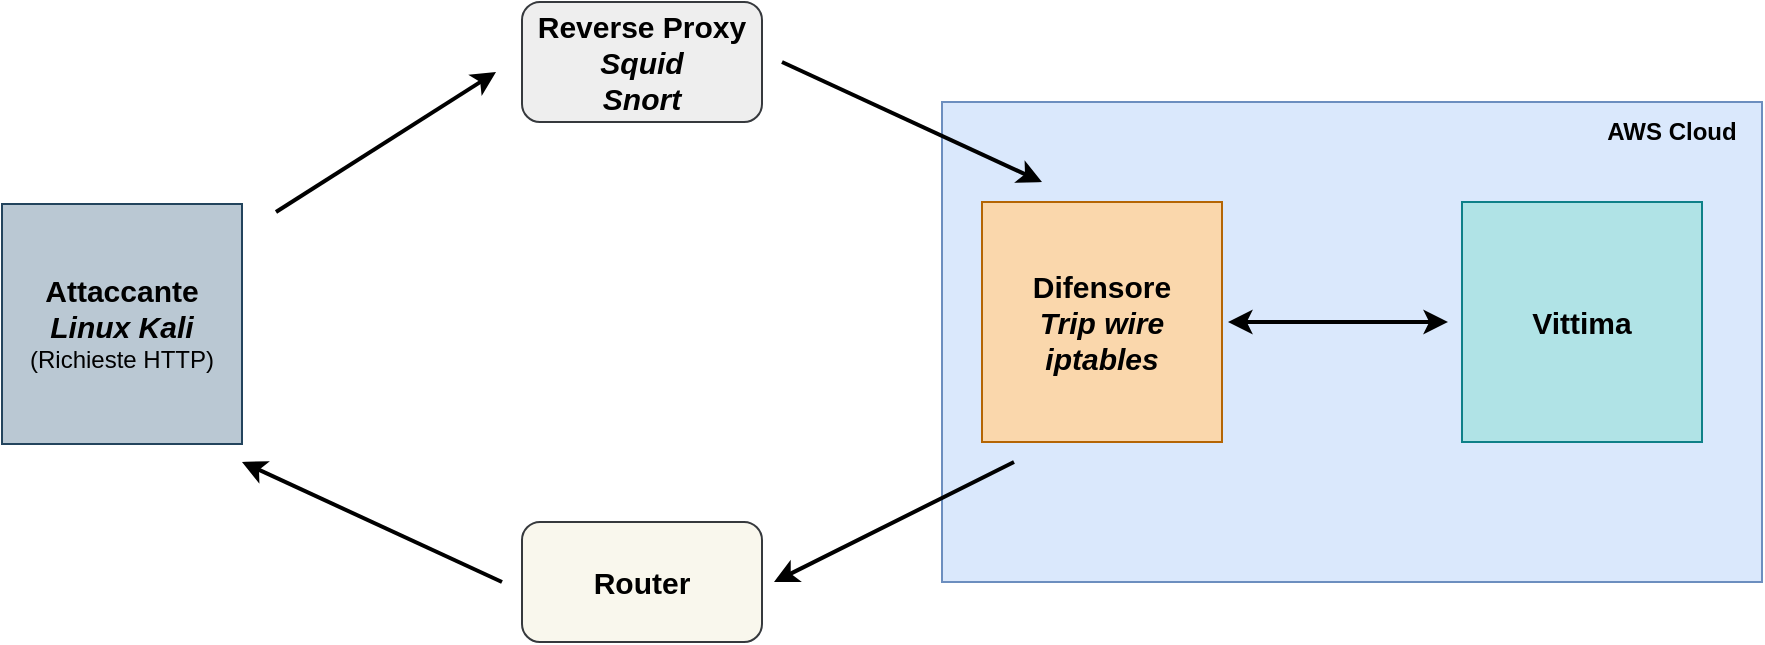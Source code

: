 <mxfile version="22.0.0" type="device">
  <diagram name="Page-1" id="G_46Ibd87XMwWbNHQ8Hr">
    <mxGraphModel dx="1226" dy="508" grid="1" gridSize="10" guides="1" tooltips="1" connect="1" arrows="1" fold="1" page="1" pageScale="1" pageWidth="1169" pageHeight="827" math="0" shadow="0">
      <root>
        <mxCell id="0" />
        <mxCell id="1" parent="0" />
        <mxCell id="f9FQxa9d2ZdBtJksNgBv-17" value="" style="rounded=0;whiteSpace=wrap;html=1;fillColor=#dae8fc;strokeColor=#6c8ebf;" vertex="1" parent="1">
          <mxGeometry x="620" y="150" width="410" height="240" as="geometry" />
        </mxCell>
        <mxCell id="f9FQxa9d2ZdBtJksNgBv-1" value="&lt;div&gt;&lt;b&gt;&lt;font style=&quot;font-size: 15px;&quot;&gt;Attaccante&lt;/font&gt;&lt;/b&gt;&lt;/div&gt;&lt;div&gt;&lt;b&gt;&lt;font style=&quot;font-size: 15px;&quot;&gt;&lt;i&gt;Linux Kali&lt;/i&gt;&lt;/font&gt;&lt;/b&gt;&lt;/div&gt;&lt;div&gt;&lt;span style=&quot;&quot;&gt;&lt;font style=&quot;font-size: 12px;&quot;&gt;(Richieste HTTP)&lt;/font&gt;&lt;/span&gt;&lt;b style=&quot;&quot;&gt;&lt;font style=&quot;font-size: 12px;&quot;&gt;&lt;br&gt;&lt;/font&gt;&lt;/b&gt;&lt;/div&gt;" style="whiteSpace=wrap;html=1;aspect=fixed;fillColor=#bac8d3;strokeColor=#23445d;" vertex="1" parent="1">
          <mxGeometry x="150" y="201" width="120" height="120" as="geometry" />
        </mxCell>
        <mxCell id="f9FQxa9d2ZdBtJksNgBv-2" value="&lt;div&gt;&lt;font style=&quot;font-size: 15px;&quot;&gt;&lt;b&gt;Reverse Proxy&lt;/b&gt;&lt;/font&gt;&lt;/div&gt;&lt;div&gt;&lt;i&gt;&lt;font style=&quot;font-size: 15px;&quot;&gt;&lt;b&gt;Squid&lt;/b&gt;&lt;/font&gt;&lt;/i&gt;&lt;/div&gt;&lt;div&gt;&lt;i&gt;&lt;font style=&quot;font-size: 15px;&quot;&gt;&lt;b&gt;Snort&lt;br&gt;&lt;/b&gt;&lt;/font&gt;&lt;/i&gt;&lt;/div&gt;" style="rounded=1;whiteSpace=wrap;html=1;fillColor=#eeeeee;strokeColor=#36393d;" vertex="1" parent="1">
          <mxGeometry x="410" y="100" width="120" height="60" as="geometry" />
        </mxCell>
        <mxCell id="f9FQxa9d2ZdBtJksNgBv-3" value="&lt;div&gt;&lt;font style=&quot;font-size: 15px;&quot;&gt;&lt;b&gt;Router&lt;/b&gt;&lt;/font&gt;&lt;/div&gt;" style="rounded=1;whiteSpace=wrap;html=1;fillColor=#f9f7ed;strokeColor=#36393d;" vertex="1" parent="1">
          <mxGeometry x="410" y="360" width="120" height="60" as="geometry" />
        </mxCell>
        <mxCell id="f9FQxa9d2ZdBtJksNgBv-7" value="&lt;b&gt;&lt;font style=&quot;font-size: 15px;&quot;&gt;Vittima&lt;/font&gt;&lt;/b&gt;" style="whiteSpace=wrap;html=1;aspect=fixed;fillColor=#b0e3e6;strokeColor=#0e8088;" vertex="1" parent="1">
          <mxGeometry x="880" y="200" width="120" height="120" as="geometry" />
        </mxCell>
        <mxCell id="f9FQxa9d2ZdBtJksNgBv-8" value="&lt;div&gt;&lt;b&gt;&lt;font style=&quot;font-size: 15px;&quot;&gt;Difensore&lt;/font&gt;&lt;/b&gt;&lt;/div&gt;&lt;div&gt;&lt;i&gt;&lt;b&gt;&lt;font style=&quot;font-size: 15px;&quot;&gt;Trip wire&lt;/font&gt;&lt;/b&gt;&lt;/i&gt;&lt;/div&gt;&lt;div&gt;&lt;i&gt;&lt;font style=&quot;font-size: 15px;&quot;&gt;&lt;b&gt;iptables&lt;/b&gt;&lt;/font&gt;&lt;/i&gt;&lt;/div&gt;" style="whiteSpace=wrap;html=1;aspect=fixed;fillColor=#fad7ac;strokeColor=#b46504;" vertex="1" parent="1">
          <mxGeometry x="640" y="200" width="120" height="120" as="geometry" />
        </mxCell>
        <mxCell id="f9FQxa9d2ZdBtJksNgBv-9" value="" style="endArrow=classic;startArrow=classic;html=1;rounded=0;exitX=1;exitY=0.5;exitDx=0;exitDy=0;strokeWidth=2;" edge="1" parent="1">
          <mxGeometry width="50" height="50" relative="1" as="geometry">
            <mxPoint x="763" y="260" as="sourcePoint" />
            <mxPoint x="873" y="260" as="targetPoint" />
          </mxGeometry>
        </mxCell>
        <mxCell id="f9FQxa9d2ZdBtJksNgBv-11" value="" style="endArrow=classic;html=1;rounded=0;entryX=1;entryY=0.5;entryDx=0;entryDy=0;strokeWidth=2;" edge="1" parent="1">
          <mxGeometry width="50" height="50" relative="1" as="geometry">
            <mxPoint x="656" y="330" as="sourcePoint" />
            <mxPoint x="536" y="390" as="targetPoint" />
          </mxGeometry>
        </mxCell>
        <mxCell id="f9FQxa9d2ZdBtJksNgBv-13" value="" style="endArrow=classic;html=1;rounded=0;strokeWidth=2;" edge="1" parent="1">
          <mxGeometry width="50" height="50" relative="1" as="geometry">
            <mxPoint x="287" y="205" as="sourcePoint" />
            <mxPoint x="397" y="135" as="targetPoint" />
          </mxGeometry>
        </mxCell>
        <mxCell id="f9FQxa9d2ZdBtJksNgBv-14" value="" style="endArrow=classic;html=1;rounded=0;strokeWidth=2;" edge="1" parent="1">
          <mxGeometry width="50" height="50" relative="1" as="geometry">
            <mxPoint x="540" y="130" as="sourcePoint" />
            <mxPoint x="670" y="190" as="targetPoint" />
          </mxGeometry>
        </mxCell>
        <mxCell id="f9FQxa9d2ZdBtJksNgBv-15" value="" style="endArrow=classic;html=1;rounded=0;strokeWidth=2;" edge="1" parent="1">
          <mxGeometry width="50" height="50" relative="1" as="geometry">
            <mxPoint x="400" y="390" as="sourcePoint" />
            <mxPoint x="270" y="330" as="targetPoint" />
          </mxGeometry>
        </mxCell>
        <mxCell id="f9FQxa9d2ZdBtJksNgBv-18" value="&lt;b&gt;AWS Cloud&lt;/b&gt;" style="text;html=1;strokeColor=none;fillColor=none;align=center;verticalAlign=middle;whiteSpace=wrap;rounded=0;" vertex="1" parent="1">
          <mxGeometry x="940" y="150" width="90" height="30" as="geometry" />
        </mxCell>
      </root>
    </mxGraphModel>
  </diagram>
</mxfile>
